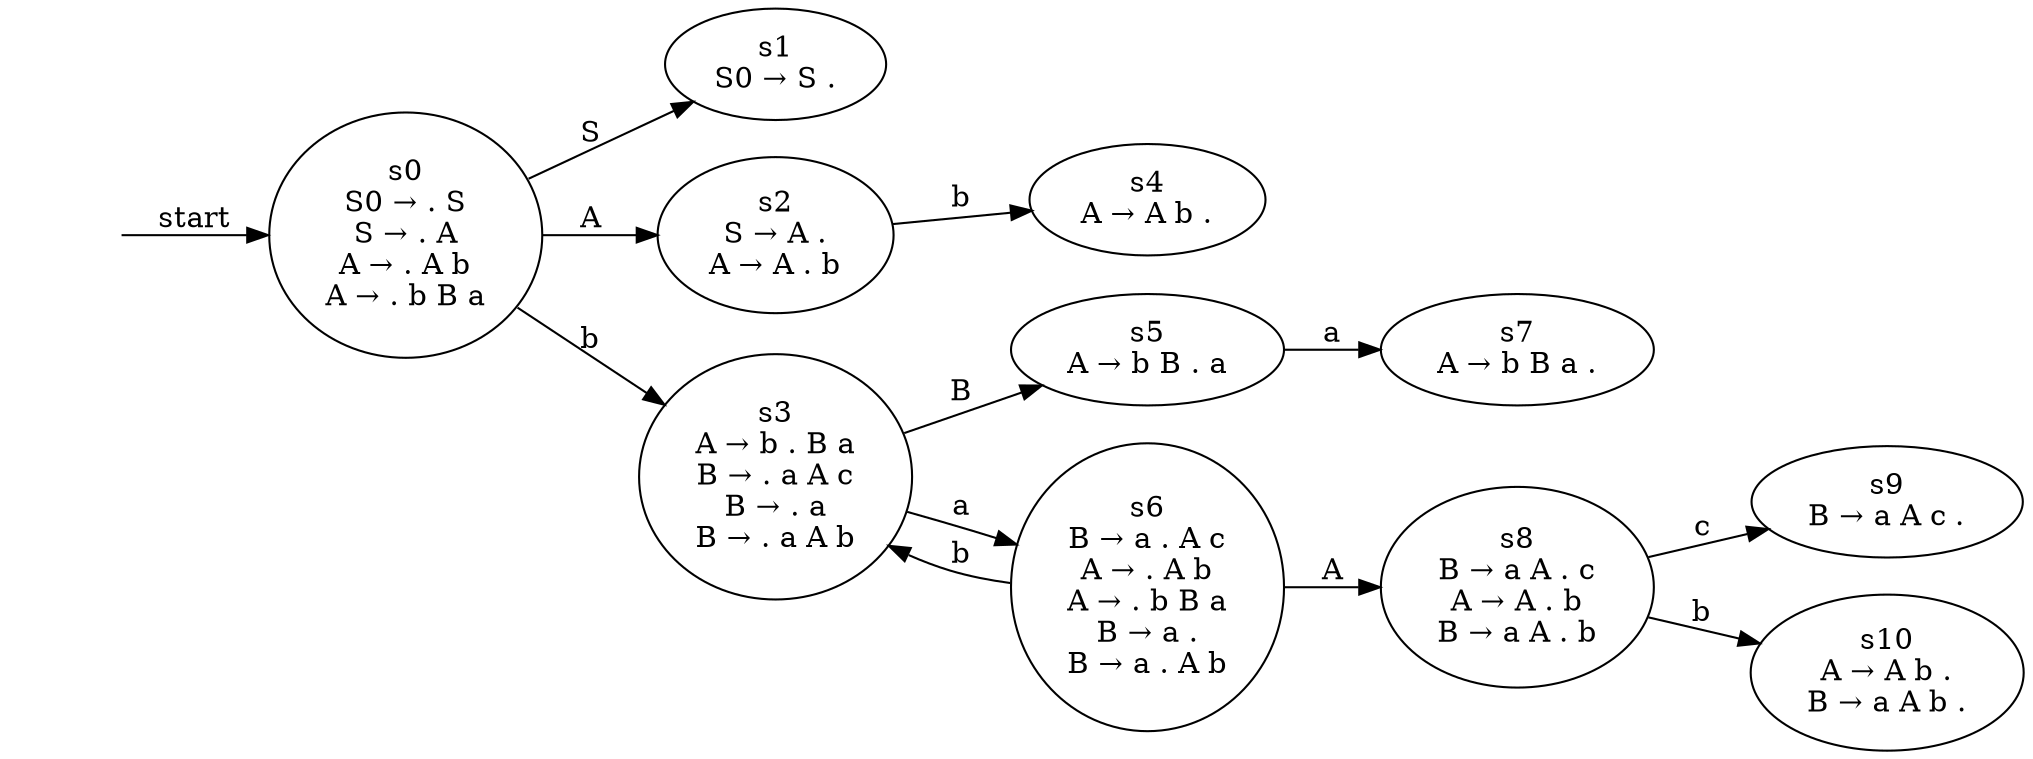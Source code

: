 digraph dfa {
	graph [rankdir=LR]
	s0 [label="s0
S0 → . S
S → . A
A → . A b
A → . b B a"]
	s1 [label="s1
S0 → S ."]
	s0 -> s1 [label=S]
	s2 [label="s2
S → A .
A → A . b"]
	s0 -> s2 [label=A]
	s3 [label="s3
A → b . B a
B → . a A c
B → . a
B → . a A b"]
	s0 -> s3 [label=b]
	s4 [label="s4
A → A b ."]
	s2 -> s4 [label=b]
	s5 [label="s5
A → b B . a"]
	s3 -> s5 [label=B]
	s6 [label="s6
B → a . A c
A → . A b
A → . b B a
B → a .
B → a . A b"]
	s3 -> s6 [label=a]
	s7 [label="s7
A → b B a ."]
	s5 -> s7 [label=a]
	s8 [label="s8
B → a A . c
A → A . b
B → a A . b"]
	s6 -> s8 [label=A]
	s6 -> s3 [label=b]
	s9 [label="s9
B → a A c ."]
	s8 -> s9 [label=c]
	s10 [label="s10
A → A b .
B → a A b ."]
	s8 -> s10 [label=b]
	"" [shape=none]
	"" -> s0 [label=start]
}
